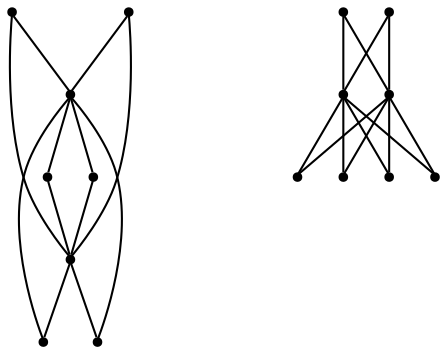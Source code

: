 graph {
  node [shape=point,comment="{\"directed\":false,\"doi\":\"10.1007/978-3-031-49275-4_3\",\"figure\":\"15 (4)\"}"]

  v0 [pos="1401.789944396426,400.2615066596137"]
  v1 [pos="1172.9879438999433,650.2977660902149"]
  v2 [pos="1363.6567969524235,450.2688602859554"]
  v3 [pos="1325.5215510906369,350.25415303327213"]
  v4 [pos="1242.9188611442887,352.8668419190234"]
  v5 [pos="1020.4500762852639,500.27570521119003"]
  v6 [pos="1155.9612548234818,350.0165260286466"]
  v7 [pos="753.515882171044,600.2909211649803"]
  v8 [pos="524.7127450315949,350.2537715074418"]
  v9 [pos="715.3797778656185,550.2835675386386"]
  v10 [pos="594.644926095742,647.6853315550171"]
  v11 [pos="372.1801234613756,500.27570521119003"]
  v12 [pos="507.68525315136003,650.5355838577555"]
  v13 [pos="1325.5215510906369,500.276213912297"]
  v14 [pos="433.7693133583047,636.275165724137"]
  v15 [pos="677.2497780482919,500.276213912297"]

  v0 -- v1 [id="-1",pos="1401.789944396426,400.2615066596137 1363.654762123057,550.2830588375316 1287.3884672350518,650.2977660902149 1172.9879438999433,650.2977660902149"]
  v11 -- v15 [id="-2",pos="372.1801234613756,500.27570521119003 677.2497780482919,500.276213912297 677.2497780482919,500.276213912297 677.2497780482919,500.276213912297"]
  v11 -- v14 [id="-3",pos="372.1801234613756,500.27570521119003 433.7693133583047,636.275165724137 433.7693133583047,636.275165724137 433.7693133583047,636.275165724137"]
  v2 -- v1 [id="-4",pos="1363.6567969524235,450.2688602859554 1338.2340203799663,550.2830588375316 1274.678032775089,616.9595303393205 1172.9879438999433,650.2977660902149"]
  v3 -- v5 [id="-5",pos="1325.5215510906369,350.25415303327213 1249.2574182088333,250.23906425475855 1172.98692648526,225.23538744158782 1122.1454429990783,221.068107972726 1071.295693018596,216.9008285038642 1045.874951275505,233.56994637931143 1023.6297515238299,279.4100205367912 1001.3845517721546,325.25009469427107 982.3189636706277,400.2611251337835 1020.4500762852639,500.27570521119003"]
  v8 -- v15 [id="-6",pos="524.7127450315949,350.2537715074418 677.2497780482919,500.276213912297 677.2497780482919,500.276213912297 677.2497780482919,500.276213912297"]
  v8 -- v14 [id="-7",pos="524.7127450315949,350.2537715074418 433.7693133583047,636.275165724137 433.7693133583047,636.275165724137 433.7693133583047,636.275165724137"]
  v9 -- v11 [id="-8",pos="715.3797778656185,550.2835675386386 372.1801234613756,500.27570521119003 372.1801234613756,500.27570521119003 372.1801234613756,500.27570521119003"]
  v7 -- v11 [id="-9",pos="753.515882171044,600.2909211649803 372.1801234613756,500.27570521119003 372.1801234613756,500.27570521119003 372.1801234613756,500.27570521119003"]
  v5 -- v13 [id="-10",pos="1020.4500762852639,500.27570521119003 1325.5215510906369,500.276213912297 1325.5215510906369,500.276213912297 1325.5215510906369,500.276213912297"]
  v1 -- v3 [id="-11",pos="1172.9879438999433,650.2977660902149 1325.5215510906369,350.25415303327213 1325.5215510906369,350.25415303327213 1325.5215510906369,350.25415303327213"]
  v1 -- v6 [id="-12",pos="1172.9879438999433,650.2977660902149 1155.9612548234818,350.0165260286466 1155.9612548234818,350.0165260286466 1155.9612548234818,350.0165260286466"]
  v1 -- v4 [id="-13",pos="1172.9879438999433,650.2977660902149 1242.9188611442887,352.8668419190234 1242.9188611442887,352.8668419190234 1242.9188611442887,352.8668419190234"]
  v1 -- v13 [id="-14",pos="1172.9879438999433,650.2977660902149 1325.5215510906369,500.276213912297 1325.5215510906369,500.276213912297 1325.5215510906369,500.276213912297"]
  v8 -- v12 [id="-15",pos="524.7127450315949,350.2537715074418 507.68525315136003,650.5355838577555 507.68525315136003,650.5355838577555 507.68525315136003,650.5355838577555"]
  v4 -- v5 [id="-16",pos="1242.9188611442887,352.8668419190234 1172.9867993084247,300.24641788110023 1134.8516806234734,275.2427410679294 1096.7205044204195,275.2427410679294 1058.589455394201,275.2427410679294 1020.4500762852639,300.24641788110023 1020.4500762852639,500.27570521119003"]
  v2 -- v5 [id="-17",pos="1363.6567969524235,450.2688602859554 1020.4500762852639,500.27570521119003 1020.4500762852639,500.27570521119003 1020.4500762852639,500.27570521119003"]
  v11 -- v12 [id="-18",pos="372.1801234613756,500.27570521119003 410.3111963332508,700.3051197165564 448.4422771536782,700.3051197165564 507.68525315136003,650.5355838577555"]
  v11 -- v10 [id="-19",pos="372.1801234613756,500.27570521119003 372.18011551282336,700.3051197165564 410.3111963332508,725.3087965297273 448.4422771536782,725.3087965297273 486.57752301546486,725.3087965297273 524.7127688772515,700.3051197165564 594.644926095742,647.6853315550171"]
  v8 -- v10 [id="-20",pos="524.7127450315949,350.2537715074418 594.644926095742,647.6853315550171 594.644926095742,647.6853315550171 594.644926095742,647.6853315550171"]
  v0 -- v5 [id="-21",pos="1401.789944396426,400.2615066596137 1020.4500762852639,500.27570521119003 1020.4500762852639,500.27570521119003 1020.4500762852639,500.27570521119003"]
  v5 -- v6 [id="-22",pos="1020.4500762852639,500.27570521119003 1058.589455394201,300.24641788110023 1096.7205044204195,300.24641788110023 1155.9612548234818,350.0165260286466"]
  v7 -- v8 [id="-23",pos="753.515882171044,600.2909211649803 715.3806363092574,450.26835158484835 639.1143414212522,350.2536443321651 524.7127450315949,350.2537715074418"]
  v9 -- v8 [id="-24",pos="715.3797778656185,550.2835675386386 689.9598945661666,450.26835158484835 626.4039705497067,383.59188008305955 524.7127450315949,350.2537715074418"]
}